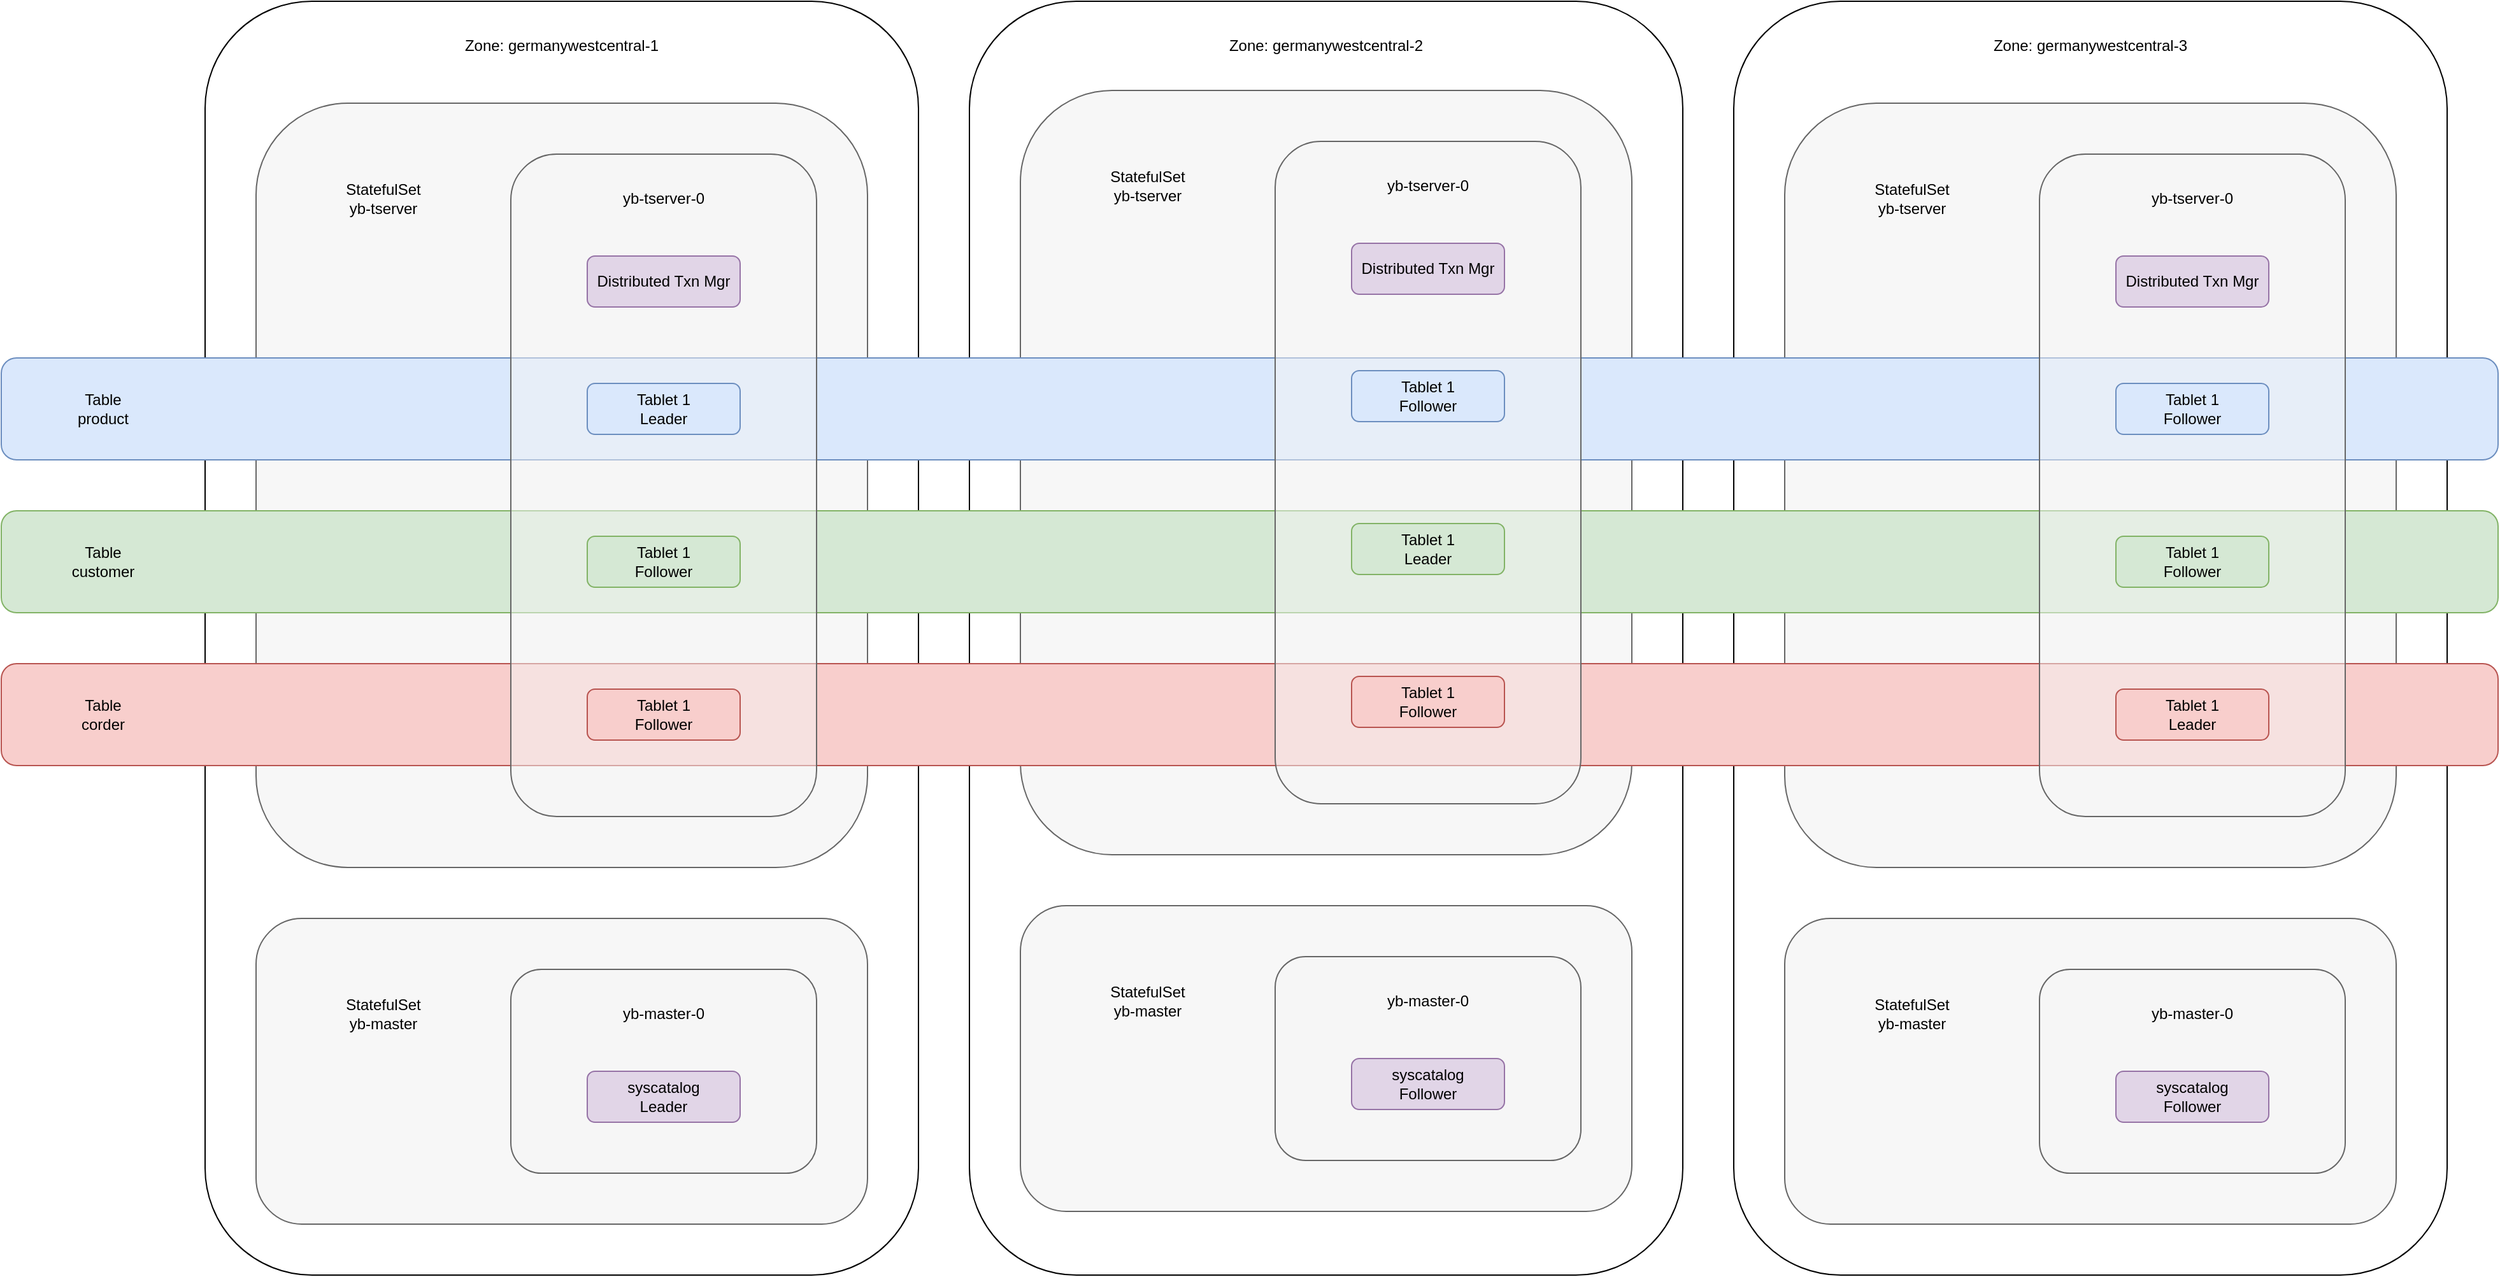 <mxfile version="26.2.12">
  <diagram name="Seite-1" id="WuVaBYyhBkmRj32EmmQb">
    <mxGraphModel dx="2954" dy="1408" grid="1" gridSize="10" guides="1" tooltips="1" connect="1" arrows="1" fold="1" page="1" pageScale="1" pageWidth="827" pageHeight="1169" math="0" shadow="0">
      <root>
        <mxCell id="0" />
        <mxCell id="1" parent="0" />
        <mxCell id="opyRgI_6nJXFW0tpvUB6-30" value="" style="rounded=1;whiteSpace=wrap;html=1;" vertex="1" parent="1">
          <mxGeometry x="560" width="560" height="1000" as="geometry" />
        </mxCell>
        <mxCell id="opyRgI_6nJXFW0tpvUB6-32" value="" style="rounded=1;whiteSpace=wrap;html=1;" vertex="1" parent="1">
          <mxGeometry x="1160" width="560" height="1000" as="geometry" />
        </mxCell>
        <mxCell id="opyRgI_6nJXFW0tpvUB6-33" value="Zone: germanywestcentral-3" style="text;html=1;align=center;verticalAlign=middle;whiteSpace=wrap;rounded=0;" vertex="1" parent="1">
          <mxGeometry x="1340" y="20" width="200" height="30" as="geometry" />
        </mxCell>
        <mxCell id="opyRgI_6nJXFW0tpvUB6-28" value="" style="rounded=1;whiteSpace=wrap;html=1;" vertex="1" parent="1">
          <mxGeometry x="-40" width="560" height="1000" as="geometry" />
        </mxCell>
        <mxCell id="opyRgI_6nJXFW0tpvUB6-16" value="" style="rounded=1;whiteSpace=wrap;html=1;fillOpacity=75;fillColor=#f5f5f5;fontColor=#333333;strokeColor=#666666;" vertex="1" parent="1">
          <mxGeometry x="1200" y="80" width="480" height="600" as="geometry" />
        </mxCell>
        <mxCell id="opyRgI_6nJXFW0tpvUB6-3" value="" style="rounded=1;whiteSpace=wrap;html=1;fillOpacity=75;fillColor=#f5f5f5;fontColor=#333333;strokeColor=#666666;" vertex="1" parent="1">
          <mxGeometry x="600" y="70" width="480" height="600" as="geometry" />
        </mxCell>
        <mxCell id="0wmGSbIT42nQwoMOKgrX-37" value="" style="rounded=1;whiteSpace=wrap;html=1;fillOpacity=75;fillColor=#f5f5f5;fontColor=#333333;strokeColor=#666666;" parent="1" vertex="1">
          <mxGeometry y="720" width="480" height="240" as="geometry" />
        </mxCell>
        <mxCell id="0wmGSbIT42nQwoMOKgrX-27" value="" style="rounded=1;whiteSpace=wrap;html=1;fillOpacity=75;fillColor=#f5f5f5;fontColor=#333333;strokeColor=#666666;" parent="1" vertex="1">
          <mxGeometry y="80" width="480" height="600" as="geometry" />
        </mxCell>
        <mxCell id="0wmGSbIT42nQwoMOKgrX-4" value="" style="rounded=1;whiteSpace=wrap;html=1;fillColor=#f8cecc;strokeColor=#b85450;" parent="1" vertex="1">
          <mxGeometry x="-200" y="520" width="1960" height="80" as="geometry" />
        </mxCell>
        <mxCell id="0wmGSbIT42nQwoMOKgrX-3" value="" style="rounded=1;whiteSpace=wrap;html=1;fillColor=#d5e8d4;strokeColor=#82b366;" parent="1" vertex="1">
          <mxGeometry x="-200" y="400" width="1960" height="80" as="geometry" />
        </mxCell>
        <mxCell id="0wmGSbIT42nQwoMOKgrX-2" value="" style="rounded=1;whiteSpace=wrap;html=1;fillColor=#dae8fc;strokeColor=#6c8ebf;" parent="1" vertex="1">
          <mxGeometry x="-200" y="280" width="1960" height="80" as="geometry" />
        </mxCell>
        <mxCell id="0wmGSbIT42nQwoMOKgrX-1" value="" style="rounded=1;whiteSpace=wrap;html=1;fillColor=#f5f5f5;fontColor=#333333;strokeColor=#666666;fillOpacity=50;" parent="1" vertex="1">
          <mxGeometry x="200" y="120" width="240" height="520" as="geometry" />
        </mxCell>
        <mxCell id="0wmGSbIT42nQwoMOKgrX-5" value="Tablet 1&lt;div&gt;Leader&lt;/div&gt;" style="rounded=1;whiteSpace=wrap;html=1;fillColor=#dae8fc;strokeColor=#6c8ebf;" parent="1" vertex="1">
          <mxGeometry x="260" y="300" width="120" height="40" as="geometry" />
        </mxCell>
        <mxCell id="0wmGSbIT42nQwoMOKgrX-8" value="Table&lt;div&gt;product&lt;/div&gt;" style="text;html=1;align=center;verticalAlign=middle;whiteSpace=wrap;rounded=0;" parent="1" vertex="1">
          <mxGeometry x="-150" y="305" width="60" height="30" as="geometry" />
        </mxCell>
        <mxCell id="0wmGSbIT42nQwoMOKgrX-9" value="Table&lt;div&gt;customer&lt;/div&gt;" style="text;html=1;align=center;verticalAlign=middle;whiteSpace=wrap;rounded=0;" parent="1" vertex="1">
          <mxGeometry x="-150" y="425" width="60" height="30" as="geometry" />
        </mxCell>
        <mxCell id="0wmGSbIT42nQwoMOKgrX-10" value="Table&lt;div&gt;corder&lt;/div&gt;" style="text;html=1;align=center;verticalAlign=middle;whiteSpace=wrap;rounded=0;" parent="1" vertex="1">
          <mxGeometry x="-150" y="545" width="60" height="30" as="geometry" />
        </mxCell>
        <mxCell id="0wmGSbIT42nQwoMOKgrX-14" value="Tablet 1&lt;div&gt;Follower&lt;/div&gt;" style="rounded=1;whiteSpace=wrap;html=1;fillColor=#f8cecc;strokeColor=#b85450;" parent="1" vertex="1">
          <mxGeometry x="260" y="540" width="120" height="40" as="geometry" />
        </mxCell>
        <mxCell id="0wmGSbIT42nQwoMOKgrX-17" value="Tablet 1&lt;div&gt;Follower&lt;/div&gt;" style="rounded=1;whiteSpace=wrap;html=1;fillColor=#d5e8d4;strokeColor=#82b366;" parent="1" vertex="1">
          <mxGeometry x="260" y="420" width="120" height="40" as="geometry" />
        </mxCell>
        <mxCell id="0wmGSbIT42nQwoMOKgrX-20" value="yb-tserver-0" style="text;html=1;align=center;verticalAlign=middle;whiteSpace=wrap;rounded=0;" parent="1" vertex="1">
          <mxGeometry x="275" y="140" width="90" height="30" as="geometry" />
        </mxCell>
        <mxCell id="0wmGSbIT42nQwoMOKgrX-24" value="Distributed Txn Mgr" style="rounded=1;whiteSpace=wrap;html=1;fillColor=#e1d5e7;strokeColor=#9673a6;" parent="1" vertex="1">
          <mxGeometry x="260" y="200" width="120" height="40" as="geometry" />
        </mxCell>
        <mxCell id="0wmGSbIT42nQwoMOKgrX-28" value="" style="rounded=1;whiteSpace=wrap;html=1;fillColor=#f5f5f5;fontColor=#333333;strokeColor=#666666;fillOpacity=50;" parent="1" vertex="1">
          <mxGeometry x="200" y="760" width="240" height="160" as="geometry" />
        </mxCell>
        <mxCell id="0wmGSbIT42nQwoMOKgrX-31" value="yb-master-0" style="text;html=1;align=center;verticalAlign=middle;whiteSpace=wrap;rounded=0;" parent="1" vertex="1">
          <mxGeometry x="275" y="780" width="90" height="30" as="geometry" />
        </mxCell>
        <mxCell id="0wmGSbIT42nQwoMOKgrX-34" value="syscatalog&lt;div&gt;Leader&lt;/div&gt;" style="rounded=1;whiteSpace=wrap;html=1;fillColor=#e1d5e7;strokeColor=#9673a6;" parent="1" vertex="1">
          <mxGeometry x="260" y="840" width="120" height="40" as="geometry" />
        </mxCell>
        <mxCell id="0wmGSbIT42nQwoMOKgrX-38" value="StatefulSet&lt;div&gt;yb-tserver&lt;/div&gt;" style="text;html=1;align=center;verticalAlign=middle;whiteSpace=wrap;rounded=0;" parent="1" vertex="1">
          <mxGeometry x="70" y="140" width="60" height="30" as="geometry" />
        </mxCell>
        <mxCell id="0wmGSbIT42nQwoMOKgrX-39" value="StatefulSet&lt;div&gt;yb-master&lt;/div&gt;" style="text;html=1;align=center;verticalAlign=middle;whiteSpace=wrap;rounded=0;" parent="1" vertex="1">
          <mxGeometry x="70" y="780" width="60" height="30" as="geometry" />
        </mxCell>
        <mxCell id="opyRgI_6nJXFW0tpvUB6-2" value="" style="rounded=1;whiteSpace=wrap;html=1;fillOpacity=75;fillColor=#f5f5f5;fontColor=#333333;strokeColor=#666666;" vertex="1" parent="1">
          <mxGeometry x="600" y="710" width="480" height="240" as="geometry" />
        </mxCell>
        <mxCell id="opyRgI_6nJXFW0tpvUB6-4" value="" style="rounded=1;whiteSpace=wrap;html=1;fillColor=#f5f5f5;fontColor=#333333;strokeColor=#666666;fillOpacity=50;" vertex="1" parent="1">
          <mxGeometry x="800" y="110" width="240" height="520" as="geometry" />
        </mxCell>
        <mxCell id="opyRgI_6nJXFW0tpvUB6-5" value="Tablet 1&lt;div&gt;Follower&lt;/div&gt;" style="rounded=1;whiteSpace=wrap;html=1;fillColor=#dae8fc;strokeColor=#6c8ebf;" vertex="1" parent="1">
          <mxGeometry x="860" y="290" width="120" height="40" as="geometry" />
        </mxCell>
        <mxCell id="opyRgI_6nJXFW0tpvUB6-6" value="Tablet 1&lt;div&gt;Follower&lt;/div&gt;" style="rounded=1;whiteSpace=wrap;html=1;fillColor=#f8cecc;strokeColor=#b85450;" vertex="1" parent="1">
          <mxGeometry x="860" y="530" width="120" height="40" as="geometry" />
        </mxCell>
        <mxCell id="opyRgI_6nJXFW0tpvUB6-7" value="Tablet 1&lt;div&gt;Leader&lt;/div&gt;" style="rounded=1;whiteSpace=wrap;html=1;fillColor=#d5e8d4;strokeColor=#82b366;" vertex="1" parent="1">
          <mxGeometry x="860" y="410" width="120" height="40" as="geometry" />
        </mxCell>
        <mxCell id="opyRgI_6nJXFW0tpvUB6-8" value="yb-tserver-0" style="text;html=1;align=center;verticalAlign=middle;whiteSpace=wrap;rounded=0;" vertex="1" parent="1">
          <mxGeometry x="875" y="130" width="90" height="30" as="geometry" />
        </mxCell>
        <mxCell id="opyRgI_6nJXFW0tpvUB6-9" value="Distributed Txn Mgr" style="rounded=1;whiteSpace=wrap;html=1;fillColor=#e1d5e7;strokeColor=#9673a6;" vertex="1" parent="1">
          <mxGeometry x="860" y="190" width="120" height="40" as="geometry" />
        </mxCell>
        <mxCell id="opyRgI_6nJXFW0tpvUB6-10" value="" style="rounded=1;whiteSpace=wrap;html=1;fillColor=#f5f5f5;fontColor=#333333;strokeColor=#666666;fillOpacity=50;" vertex="1" parent="1">
          <mxGeometry x="800" y="750" width="240" height="160" as="geometry" />
        </mxCell>
        <mxCell id="opyRgI_6nJXFW0tpvUB6-11" value="yb-master-0" style="text;html=1;align=center;verticalAlign=middle;whiteSpace=wrap;rounded=0;" vertex="1" parent="1">
          <mxGeometry x="875" y="770" width="90" height="30" as="geometry" />
        </mxCell>
        <mxCell id="opyRgI_6nJXFW0tpvUB6-12" value="syscatalog&lt;div&gt;Follower&lt;/div&gt;" style="rounded=1;whiteSpace=wrap;html=1;fillColor=#e1d5e7;strokeColor=#9673a6;" vertex="1" parent="1">
          <mxGeometry x="860" y="830" width="120" height="40" as="geometry" />
        </mxCell>
        <mxCell id="opyRgI_6nJXFW0tpvUB6-13" value="StatefulSet&lt;div&gt;yb-tserver&lt;/div&gt;" style="text;html=1;align=center;verticalAlign=middle;whiteSpace=wrap;rounded=0;" vertex="1" parent="1">
          <mxGeometry x="670" y="130" width="60" height="30" as="geometry" />
        </mxCell>
        <mxCell id="opyRgI_6nJXFW0tpvUB6-14" value="StatefulSet&lt;div&gt;yb-master&lt;/div&gt;" style="text;html=1;align=center;verticalAlign=middle;whiteSpace=wrap;rounded=0;" vertex="1" parent="1">
          <mxGeometry x="670" y="770" width="60" height="30" as="geometry" />
        </mxCell>
        <mxCell id="opyRgI_6nJXFW0tpvUB6-15" value="" style="rounded=1;whiteSpace=wrap;html=1;fillOpacity=75;fillColor=#f5f5f5;fontColor=#333333;strokeColor=#666666;" vertex="1" parent="1">
          <mxGeometry x="1200" y="720" width="480" height="240" as="geometry" />
        </mxCell>
        <mxCell id="opyRgI_6nJXFW0tpvUB6-17" value="" style="rounded=1;whiteSpace=wrap;html=1;fillColor=#f5f5f5;fontColor=#333333;strokeColor=#666666;fillOpacity=50;" vertex="1" parent="1">
          <mxGeometry x="1400" y="120" width="240" height="520" as="geometry" />
        </mxCell>
        <mxCell id="opyRgI_6nJXFW0tpvUB6-18" value="Tablet 1&lt;div&gt;Follower&lt;/div&gt;" style="rounded=1;whiteSpace=wrap;html=1;fillColor=#dae8fc;strokeColor=#6c8ebf;" vertex="1" parent="1">
          <mxGeometry x="1460" y="300" width="120" height="40" as="geometry" />
        </mxCell>
        <mxCell id="opyRgI_6nJXFW0tpvUB6-19" value="Tablet 1&lt;div&gt;Leader&lt;/div&gt;" style="rounded=1;whiteSpace=wrap;html=1;fillColor=#f8cecc;strokeColor=#b85450;" vertex="1" parent="1">
          <mxGeometry x="1460" y="540" width="120" height="40" as="geometry" />
        </mxCell>
        <mxCell id="opyRgI_6nJXFW0tpvUB6-20" value="Tablet 1&lt;div&gt;Follower&lt;/div&gt;" style="rounded=1;whiteSpace=wrap;html=1;fillColor=#d5e8d4;strokeColor=#82b366;" vertex="1" parent="1">
          <mxGeometry x="1460" y="420" width="120" height="40" as="geometry" />
        </mxCell>
        <mxCell id="opyRgI_6nJXFW0tpvUB6-21" value="yb-tserver-0" style="text;html=1;align=center;verticalAlign=middle;whiteSpace=wrap;rounded=0;" vertex="1" parent="1">
          <mxGeometry x="1475" y="140" width="90" height="30" as="geometry" />
        </mxCell>
        <mxCell id="opyRgI_6nJXFW0tpvUB6-22" value="Distributed Txn Mgr" style="rounded=1;whiteSpace=wrap;html=1;fillColor=#e1d5e7;strokeColor=#9673a6;" vertex="1" parent="1">
          <mxGeometry x="1460" y="200" width="120" height="40" as="geometry" />
        </mxCell>
        <mxCell id="opyRgI_6nJXFW0tpvUB6-23" value="" style="rounded=1;whiteSpace=wrap;html=1;fillColor=#f5f5f5;fontColor=#333333;strokeColor=#666666;fillOpacity=50;" vertex="1" parent="1">
          <mxGeometry x="1400" y="760" width="240" height="160" as="geometry" />
        </mxCell>
        <mxCell id="opyRgI_6nJXFW0tpvUB6-24" value="yb-master-0" style="text;html=1;align=center;verticalAlign=middle;whiteSpace=wrap;rounded=0;" vertex="1" parent="1">
          <mxGeometry x="1475" y="780" width="90" height="30" as="geometry" />
        </mxCell>
        <mxCell id="opyRgI_6nJXFW0tpvUB6-25" value="syscatalog&lt;div&gt;Follower&lt;/div&gt;" style="rounded=1;whiteSpace=wrap;html=1;fillColor=#e1d5e7;strokeColor=#9673a6;" vertex="1" parent="1">
          <mxGeometry x="1460" y="840" width="120" height="40" as="geometry" />
        </mxCell>
        <mxCell id="opyRgI_6nJXFW0tpvUB6-26" value="StatefulSet&lt;div&gt;yb-tserver&lt;/div&gt;" style="text;html=1;align=center;verticalAlign=middle;whiteSpace=wrap;rounded=0;" vertex="1" parent="1">
          <mxGeometry x="1270" y="140" width="60" height="30" as="geometry" />
        </mxCell>
        <mxCell id="opyRgI_6nJXFW0tpvUB6-27" value="StatefulSet&lt;div&gt;yb-master&lt;/div&gt;" style="text;html=1;align=center;verticalAlign=middle;whiteSpace=wrap;rounded=0;" vertex="1" parent="1">
          <mxGeometry x="1270" y="780" width="60" height="30" as="geometry" />
        </mxCell>
        <mxCell id="opyRgI_6nJXFW0tpvUB6-29" value="Zone: germanywestcentral-1" style="text;html=1;align=center;verticalAlign=middle;whiteSpace=wrap;rounded=0;" vertex="1" parent="1">
          <mxGeometry x="140" y="20" width="200" height="30" as="geometry" />
        </mxCell>
        <mxCell id="opyRgI_6nJXFW0tpvUB6-31" value="Zone: germanywestcentral-2" style="text;html=1;align=center;verticalAlign=middle;whiteSpace=wrap;rounded=0;" vertex="1" parent="1">
          <mxGeometry x="740" y="20" width="200" height="30" as="geometry" />
        </mxCell>
      </root>
    </mxGraphModel>
  </diagram>
</mxfile>
